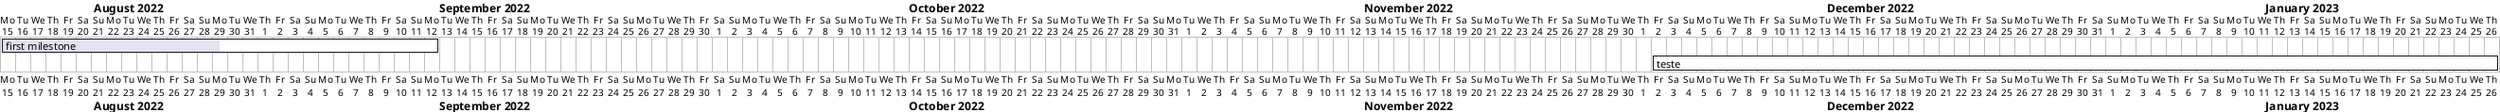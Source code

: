@startgantt
Project starts 2022-08-15
[first milestone] starts 2022-08-15 and ends 2022-09-12 and is 50% complete
[teste] starts 2022-12-02 and ends 2023-01-26 and is 0% complete
@endgantt